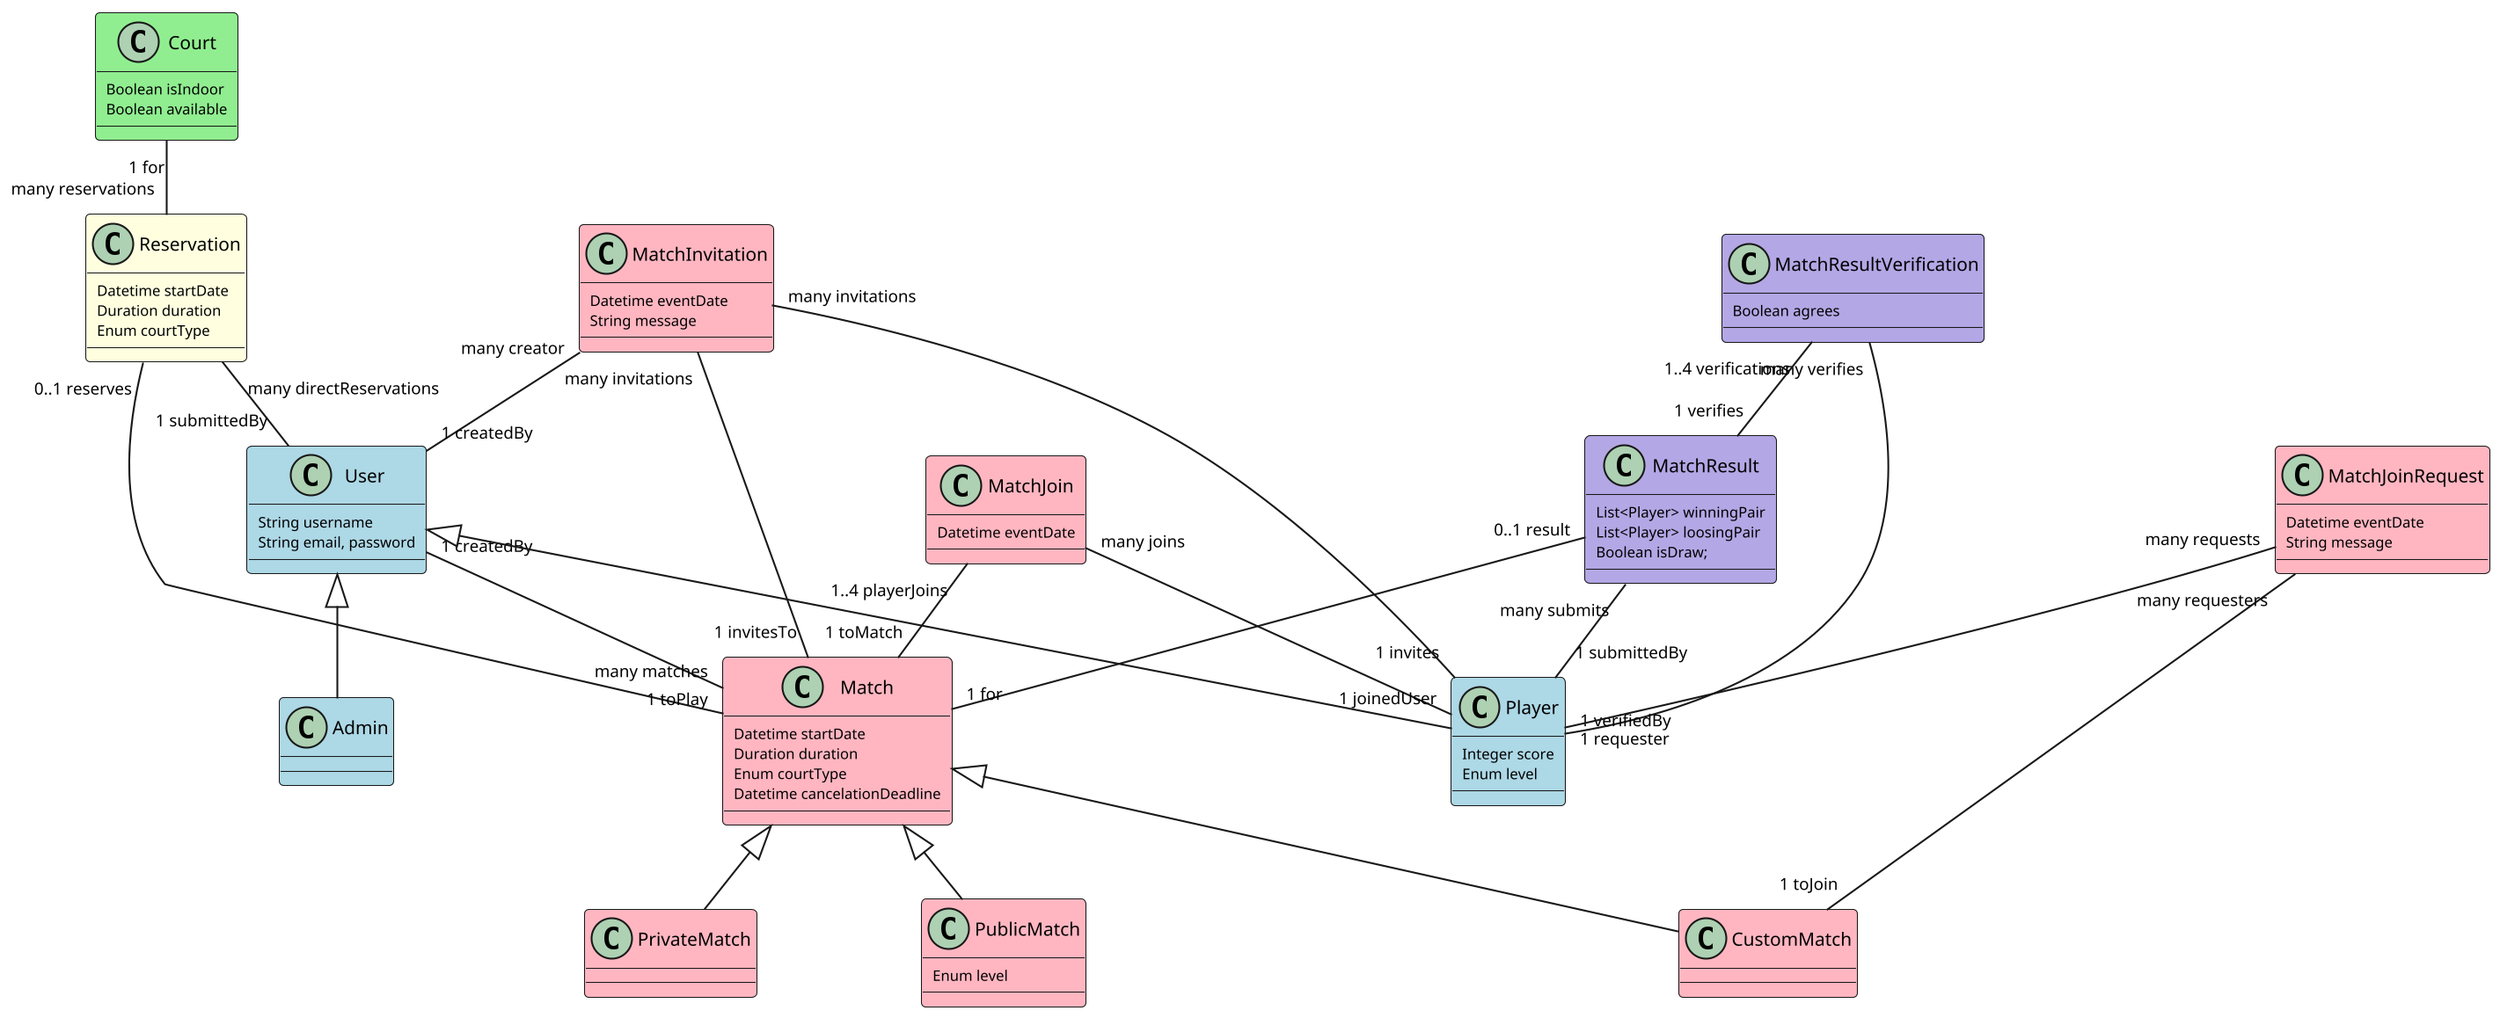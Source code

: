 @startuml

skinparam dpi 200
skinparam classAttributeFontSize 8
skinparam classArrowFontSize 9
skinparam classFontSize 10
skinparam nodesep 90
skinparam ranksep 40
hide stereotype
skinparam class {
	BackgroundColor White
	BackgroundColor<<Match>> LightPink
	BackgroundColor<<MatchResult>> #B4A7E5
	BackgroundColor<<User>> LightBlue
	BackgroundColor<<Court>> LightGreen
	BackgroundColor<<Reservation>> LightYellow
}

class User <<User>> {
    String username
    String email, password
}
User "1 createdBy" -- "many matches" Match



class Admin <<User>> extends User {
}

class Player <<User>> extends User {
    Integer score
    Enum level
}

class Match <<Match>> {
    Datetime startDate
    Duration duration
    Enum courtType
    Datetime cancelationDeadline
}

class PublicMatch <<Match>> extends Match {
    Enum level
}

class PrivateMatch <<Match>> extends Match {
}

class CustomMatch <<Match>> extends Match {
}

class MatchJoin <<Match>> {
    Datetime eventDate
}
MatchJoin "many joins" -- "1 joinedUser" Player
MatchJoin "1..4 playerJoins" -- "1 toMatch" Match

class MatchInvitation <<Match>> {
    Datetime eventDate
    String message
}
MatchInvitation "many creator" -- "1 createdBy" User
MatchInvitation "many invitations" -- "1 invites" Player
MatchInvitation "many invitations" -- "1 invitesTo" Match

class MatchResult <<MatchResult>> {
    List<Player> winningPair
    List<Player> loosingPair
    Boolean isDraw;
}
MatchResult "many submits" -- "1 submittedBy" Player
MatchResult "0..1 result" -- "1 for" Match

class MatchResultVerification <<MatchResult>> {
    Boolean agrees
}
MatchResultVerification "many verifies" -- "1 verifiedBy" Player
MatchResultVerification "1..4 verifications" -- "1 verifies" MatchResult

class Reservation <<Reservation>> {
    Datetime startDate
    Duration duration
    Enum courtType
}
Reservation "0..1 reserves" -- "1 toPlay" Match
Reservation "many directReservations" -- "1 submittedBy" User

class Court <<Court>> {
    Boolean isIndoor
    Boolean available
}
Court "1 for" -- "many reservations" Reservation

class MatchJoinRequest <<Match>> {
	Datetime eventDate
	String message
}

MatchJoinRequest "many requests" -- "1 requester" Player
MatchJoinRequest "many requesters" -- "1 toJoin" CustomMatch

@enduml
